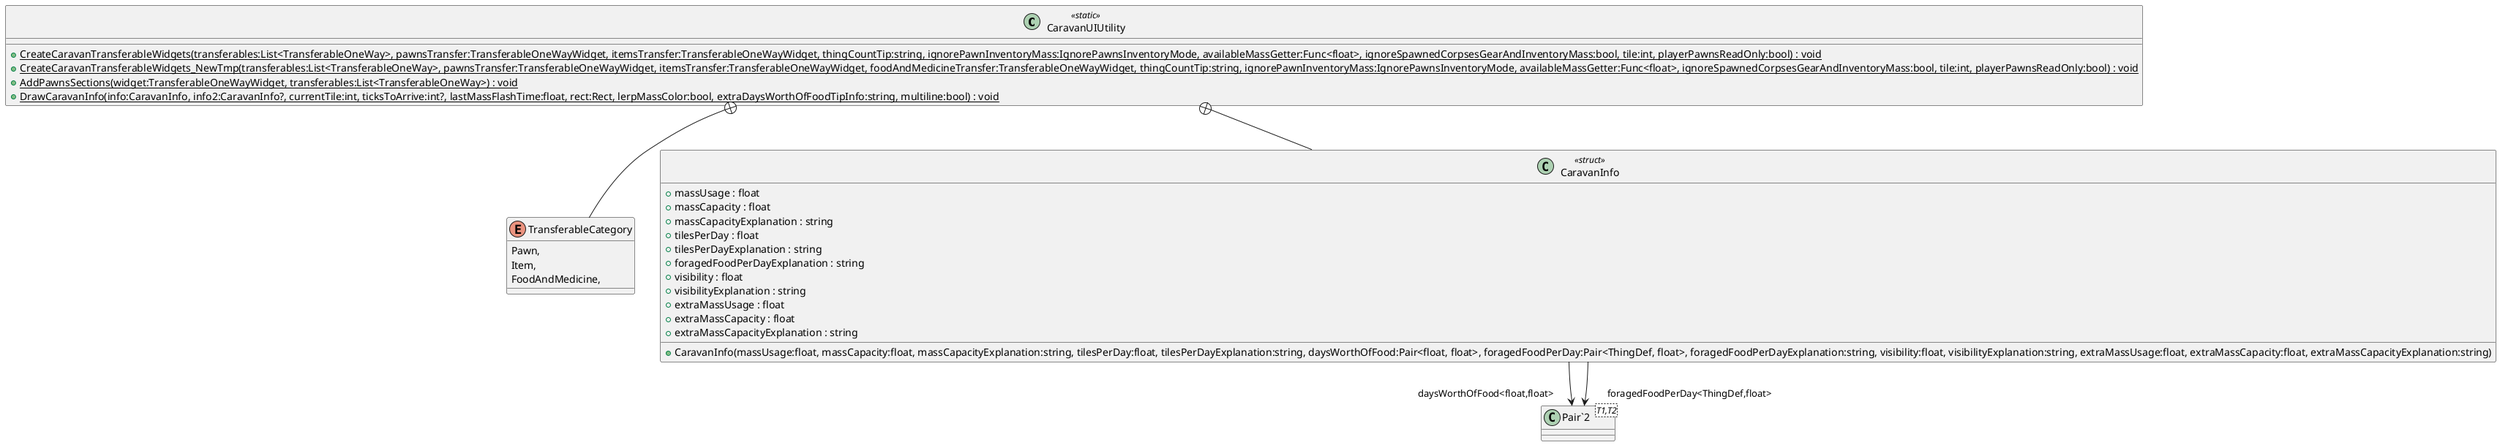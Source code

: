 @startuml
class CaravanUIUtility <<static>> {
    + {static} CreateCaravanTransferableWidgets(transferables:List<TransferableOneWay>, pawnsTransfer:TransferableOneWayWidget, itemsTransfer:TransferableOneWayWidget, thingCountTip:string, ignorePawnInventoryMass:IgnorePawnsInventoryMode, availableMassGetter:Func<float>, ignoreSpawnedCorpsesGearAndInventoryMass:bool, tile:int, playerPawnsReadOnly:bool) : void
    + {static} CreateCaravanTransferableWidgets_NewTmp(transferables:List<TransferableOneWay>, pawnsTransfer:TransferableOneWayWidget, itemsTransfer:TransferableOneWayWidget, foodAndMedicineTransfer:TransferableOneWayWidget, thingCountTip:string, ignorePawnInventoryMass:IgnorePawnsInventoryMode, availableMassGetter:Func<float>, ignoreSpawnedCorpsesGearAndInventoryMass:bool, tile:int, playerPawnsReadOnly:bool) : void
    + {static} AddPawnsSections(widget:TransferableOneWayWidget, transferables:List<TransferableOneWay>) : void
    + {static} DrawCaravanInfo(info:CaravanInfo, info2:CaravanInfo?, currentTile:int, ticksToArrive:int?, lastMassFlashTime:float, rect:Rect, lerpMassColor:bool, extraDaysWorthOfFoodTipInfo:string, multiline:bool) : void
}
enum TransferableCategory {
    Pawn,
    Item,
    FoodAndMedicine,
}
class CaravanInfo <<struct>> {
    + massUsage : float
    + massCapacity : float
    + massCapacityExplanation : string
    + tilesPerDay : float
    + tilesPerDayExplanation : string
    + foragedFoodPerDayExplanation : string
    + visibility : float
    + visibilityExplanation : string
    + extraMassUsage : float
    + extraMassCapacity : float
    + extraMassCapacityExplanation : string
    + CaravanInfo(massUsage:float, massCapacity:float, massCapacityExplanation:string, tilesPerDay:float, tilesPerDayExplanation:string, daysWorthOfFood:Pair<float, float>, foragedFoodPerDay:Pair<ThingDef, float>, foragedFoodPerDayExplanation:string, visibility:float, visibilityExplanation:string, extraMassUsage:float, extraMassCapacity:float, extraMassCapacityExplanation:string)
}
class "Pair`2"<T1,T2> {
}
CaravanUIUtility +-- TransferableCategory
CaravanUIUtility +-- CaravanInfo
CaravanInfo --> "daysWorthOfFood<float,float>" "Pair`2"
CaravanInfo --> "foragedFoodPerDay<ThingDef,float>" "Pair`2"
@enduml
